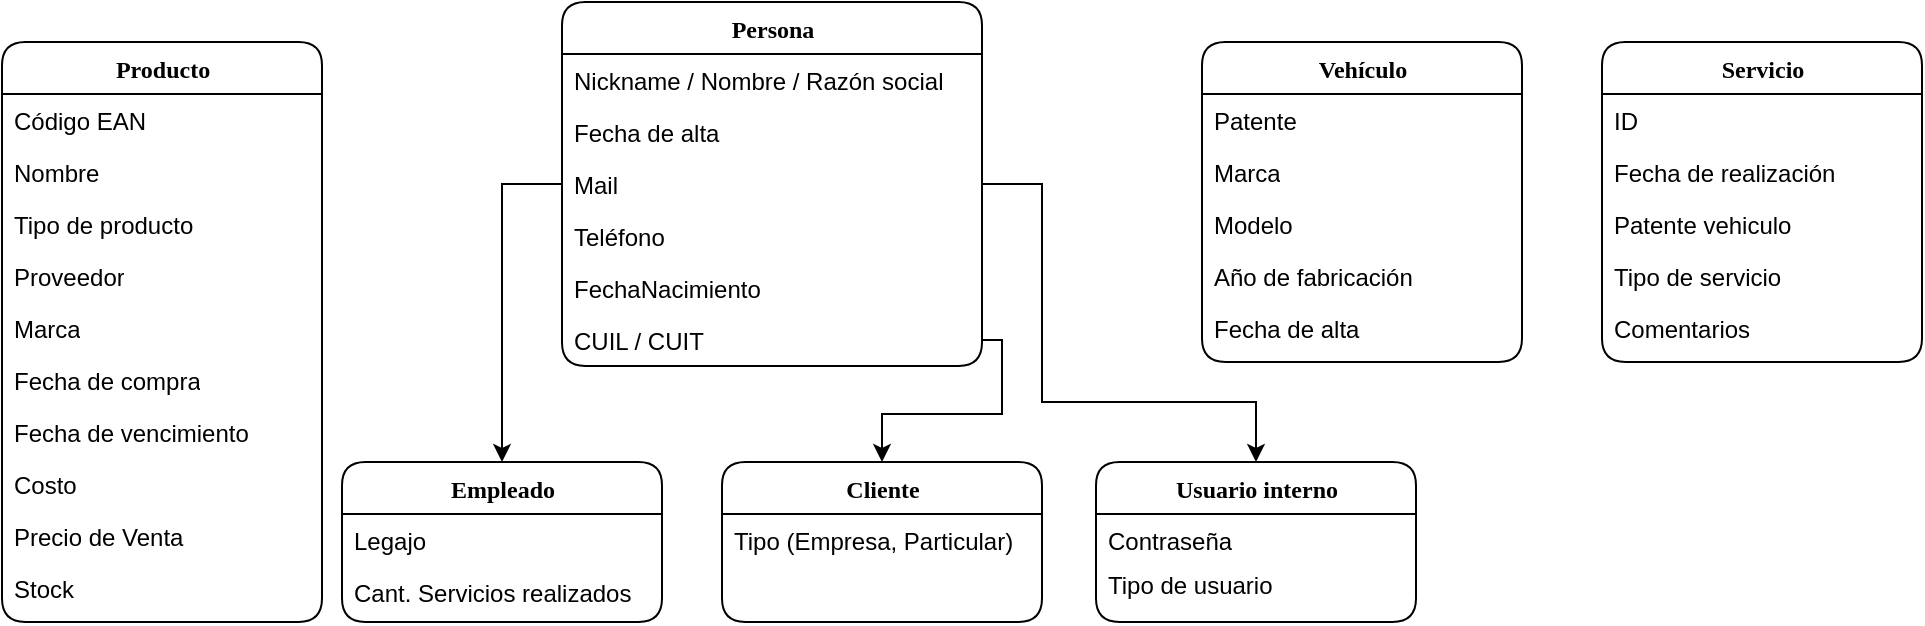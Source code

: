 <mxfile version="14.7.7" type="dropbox"><diagram name="Page-1" id="9f46799a-70d6-7492-0946-bef42562c5a5"><mxGraphModel dx="1314" dy="572" grid="1" gridSize="10" guides="1" tooltips="1" connect="1" arrows="1" fold="1" page="1" pageScale="1" pageWidth="1169" pageHeight="827" math="0" shadow="0"><root><mxCell id="0"/><mxCell id="1" parent="0"/><mxCell id="78961159f06e98e8-17" value="Producto" style="swimlane;html=1;fontStyle=1;align=center;verticalAlign=top;childLayout=stackLayout;horizontal=1;startSize=26;horizontalStack=0;resizeParent=1;resizeLast=0;collapsible=1;marginBottom=0;swimlaneFillColor=#ffffff;shadow=0;comic=0;labelBackgroundColor=none;strokeWidth=1;fillColor=none;fontFamily=Verdana;fontSize=12;rounded=1;" parent="1" vertex="1"><mxGeometry x="40" y="40" width="160" height="290" as="geometry"/></mxCell><mxCell id="78961159f06e98e8-21" value="Código EAN" style="text;html=1;strokeColor=none;fillColor=none;align=left;verticalAlign=top;spacingLeft=4;spacingRight=4;whiteSpace=wrap;overflow=hidden;rotatable=0;points=[[0,0.5],[1,0.5]];portConstraint=eastwest;rounded=1;" parent="78961159f06e98e8-17" vertex="1"><mxGeometry y="26" width="160" height="26" as="geometry"/></mxCell><mxCell id="78961159f06e98e8-23" value="Nombre" style="text;html=1;strokeColor=none;fillColor=none;align=left;verticalAlign=top;spacingLeft=4;spacingRight=4;whiteSpace=wrap;overflow=hidden;rotatable=0;points=[[0,0.5],[1,0.5]];portConstraint=eastwest;rounded=1;" parent="78961159f06e98e8-17" vertex="1"><mxGeometry y="52" width="160" height="26" as="geometry"/></mxCell><mxCell id="78961159f06e98e8-25" value="Tipo de producto" style="text;html=1;strokeColor=none;fillColor=none;align=left;verticalAlign=top;spacingLeft=4;spacingRight=4;whiteSpace=wrap;overflow=hidden;rotatable=0;points=[[0,0.5],[1,0.5]];portConstraint=eastwest;rounded=1;" parent="78961159f06e98e8-17" vertex="1"><mxGeometry y="78" width="160" height="26" as="geometry"/></mxCell><mxCell id="VarAhUTlhCRL2oBSpqEq-14" value="Proveedor" style="text;html=1;strokeColor=none;fillColor=none;align=left;verticalAlign=top;spacingLeft=4;spacingRight=4;whiteSpace=wrap;overflow=hidden;rotatable=0;points=[[0,0.5],[1,0.5]];portConstraint=eastwest;rounded=1;" vertex="1" parent="78961159f06e98e8-17"><mxGeometry y="104" width="160" height="26" as="geometry"/></mxCell><mxCell id="78961159f06e98e8-26" value="Marca" style="text;html=1;strokeColor=none;fillColor=none;align=left;verticalAlign=top;spacingLeft=4;spacingRight=4;whiteSpace=wrap;overflow=hidden;rotatable=0;points=[[0,0.5],[1,0.5]];portConstraint=eastwest;rounded=1;" parent="78961159f06e98e8-17" vertex="1"><mxGeometry y="130" width="160" height="26" as="geometry"/></mxCell><mxCell id="78961159f06e98e8-24" value="Fecha de compra" style="text;html=1;strokeColor=none;fillColor=none;align=left;verticalAlign=top;spacingLeft=4;spacingRight=4;whiteSpace=wrap;overflow=hidden;rotatable=0;points=[[0,0.5],[1,0.5]];portConstraint=eastwest;rounded=1;" parent="78961159f06e98e8-17" vertex="1"><mxGeometry y="156" width="160" height="26" as="geometry"/></mxCell><mxCell id="2sMzQQnAnmNAYOiVGivl-2" value="Fecha de vencimiento" style="text;html=1;strokeColor=none;fillColor=none;align=left;verticalAlign=top;spacingLeft=4;spacingRight=4;whiteSpace=wrap;overflow=hidden;rotatable=0;points=[[0,0.5],[1,0.5]];portConstraint=eastwest;rounded=1;" parent="78961159f06e98e8-17" vertex="1"><mxGeometry y="182" width="160" height="26" as="geometry"/></mxCell><mxCell id="VarAhUTlhCRL2oBSpqEq-16" value="Costo" style="text;html=1;strokeColor=none;fillColor=none;align=left;verticalAlign=top;spacingLeft=4;spacingRight=4;whiteSpace=wrap;overflow=hidden;rotatable=0;points=[[0,0.5],[1,0.5]];portConstraint=eastwest;rounded=1;" vertex="1" parent="78961159f06e98e8-17"><mxGeometry y="208" width="160" height="26" as="geometry"/></mxCell><mxCell id="VarAhUTlhCRL2oBSpqEq-15" value="&lt;div&gt;Precio de Venta&lt;/div&gt;" style="text;html=1;strokeColor=none;fillColor=none;align=left;verticalAlign=top;spacingLeft=4;spacingRight=4;whiteSpace=wrap;overflow=hidden;rotatable=0;points=[[0,0.5],[1,0.5]];portConstraint=eastwest;rounded=1;" vertex="1" parent="78961159f06e98e8-17"><mxGeometry y="234" width="160" height="26" as="geometry"/></mxCell><mxCell id="VarAhUTlhCRL2oBSpqEq-17" value="Stock" style="text;html=1;strokeColor=none;fillColor=none;align=left;verticalAlign=top;spacingLeft=4;spacingRight=4;whiteSpace=wrap;overflow=hidden;rotatable=0;points=[[0,0.5],[1,0.5]];portConstraint=eastwest;rounded=1;" vertex="1" parent="78961159f06e98e8-17"><mxGeometry y="260" width="160" height="26" as="geometry"/></mxCell><mxCell id="78961159f06e98e8-43" value="Vehículo" style="swimlane;html=1;fontStyle=1;align=center;verticalAlign=top;childLayout=stackLayout;horizontal=1;startSize=26;horizontalStack=0;resizeParent=1;resizeLast=0;collapsible=1;marginBottom=0;swimlaneFillColor=#ffffff;shadow=0;comic=0;labelBackgroundColor=none;strokeWidth=1;fillColor=none;fontFamily=Verdana;fontSize=12;rounded=1;" parent="1" vertex="1"><mxGeometry x="640" y="40" width="160" height="160" as="geometry"/></mxCell><mxCell id="78961159f06e98e8-44" value="Patente" style="text;html=1;strokeColor=none;fillColor=none;align=left;verticalAlign=top;spacingLeft=4;spacingRight=4;whiteSpace=wrap;overflow=hidden;rotatable=0;points=[[0,0.5],[1,0.5]];portConstraint=eastwest;rounded=1;" parent="78961159f06e98e8-43" vertex="1"><mxGeometry y="26" width="160" height="26" as="geometry"/></mxCell><mxCell id="78961159f06e98e8-45" value="Marca" style="text;html=1;strokeColor=none;fillColor=none;align=left;verticalAlign=top;spacingLeft=4;spacingRight=4;whiteSpace=wrap;overflow=hidden;rotatable=0;points=[[0,0.5],[1,0.5]];portConstraint=eastwest;rounded=1;" parent="78961159f06e98e8-43" vertex="1"><mxGeometry y="52" width="160" height="26" as="geometry"/></mxCell><mxCell id="78961159f06e98e8-49" value="Modelo" style="text;html=1;strokeColor=none;fillColor=none;align=left;verticalAlign=top;spacingLeft=4;spacingRight=4;whiteSpace=wrap;overflow=hidden;rotatable=0;points=[[0,0.5],[1,0.5]];portConstraint=eastwest;rounded=1;" parent="78961159f06e98e8-43" vertex="1"><mxGeometry y="78" width="160" height="26" as="geometry"/></mxCell><mxCell id="78961159f06e98e8-50" value="Año de fabricación" style="text;html=1;strokeColor=none;fillColor=none;align=left;verticalAlign=top;spacingLeft=4;spacingRight=4;whiteSpace=wrap;overflow=hidden;rotatable=0;points=[[0,0.5],[1,0.5]];portConstraint=eastwest;rounded=1;" parent="78961159f06e98e8-43" vertex="1"><mxGeometry y="104" width="160" height="26" as="geometry"/></mxCell><mxCell id="2sMzQQnAnmNAYOiVGivl-14" value="Fecha de alta" style="text;html=1;strokeColor=none;fillColor=none;align=left;verticalAlign=top;spacingLeft=4;spacingRight=4;whiteSpace=wrap;overflow=hidden;rotatable=0;points=[[0,0.5],[1,0.5]];portConstraint=eastwest;rounded=1;" parent="78961159f06e98e8-43" vertex="1"><mxGeometry y="130" width="160" height="26" as="geometry"/></mxCell><mxCell id="78961159f06e98e8-56" value="Usuario interno" style="swimlane;html=1;fontStyle=1;align=center;verticalAlign=top;childLayout=stackLayout;horizontal=1;startSize=26;horizontalStack=0;resizeParent=1;resizeLast=0;collapsible=1;marginBottom=0;swimlaneFillColor=#ffffff;shadow=0;comic=0;labelBackgroundColor=none;strokeWidth=1;fillColor=none;fontFamily=Verdana;fontSize=12;rounded=1;" parent="1" vertex="1"><mxGeometry x="587" y="250" width="160" height="80" as="geometry"/></mxCell><mxCell id="78961159f06e98e8-57" value="Contraseña" style="text;html=1;strokeColor=none;fillColor=none;align=left;verticalAlign=top;spacingLeft=4;spacingRight=4;whiteSpace=wrap;overflow=hidden;rotatable=0;points=[[0,0.5],[1,0.5]];portConstraint=eastwest;rounded=1;" parent="78961159f06e98e8-56" vertex="1"><mxGeometry y="26" width="160" height="22" as="geometry"/></mxCell><mxCell id="VarAhUTlhCRL2oBSpqEq-4" value="Tipo de usuario" style="text;html=1;strokeColor=none;fillColor=none;align=left;verticalAlign=top;spacingLeft=4;spacingRight=4;whiteSpace=wrap;overflow=hidden;rotatable=0;points=[[0,0.5],[1,0.5]];portConstraint=eastwest;rounded=1;" vertex="1" parent="78961159f06e98e8-56"><mxGeometry y="48" width="160" height="22" as="geometry"/></mxCell><mxCell id="78961159f06e98e8-69" value="Servicio" style="swimlane;html=1;fontStyle=1;align=center;verticalAlign=top;childLayout=stackLayout;horizontal=1;startSize=26;horizontalStack=0;resizeParent=1;resizeLast=0;collapsible=1;marginBottom=0;swimlaneFillColor=#ffffff;shadow=0;comic=0;labelBackgroundColor=none;strokeWidth=1;fillColor=none;fontFamily=Verdana;fontSize=12;rounded=1;" parent="1" vertex="1"><mxGeometry x="840" y="40" width="160" height="160" as="geometry"/></mxCell><mxCell id="78961159f06e98e8-70" value="ID" style="text;html=1;strokeColor=none;fillColor=none;align=left;verticalAlign=top;spacingLeft=4;spacingRight=4;whiteSpace=wrap;overflow=hidden;rotatable=0;points=[[0,0.5],[1,0.5]];portConstraint=eastwest;rounded=1;" parent="78961159f06e98e8-69" vertex="1"><mxGeometry y="26" width="160" height="26" as="geometry"/></mxCell><mxCell id="78961159f06e98e8-71" value="Fecha de realización" style="text;html=1;strokeColor=none;fillColor=none;align=left;verticalAlign=top;spacingLeft=4;spacingRight=4;whiteSpace=wrap;overflow=hidden;rotatable=0;points=[[0,0.5],[1,0.5]];portConstraint=eastwest;rounded=1;" parent="78961159f06e98e8-69" vertex="1"><mxGeometry y="52" width="160" height="26" as="geometry"/></mxCell><mxCell id="78961159f06e98e8-72" value="Patente vehiculo" style="text;html=1;strokeColor=none;fillColor=none;align=left;verticalAlign=top;spacingLeft=4;spacingRight=4;whiteSpace=wrap;overflow=hidden;rotatable=0;points=[[0,0.5],[1,0.5]];portConstraint=eastwest;rounded=1;" parent="78961159f06e98e8-69" vertex="1"><mxGeometry y="78" width="160" height="26" as="geometry"/></mxCell><mxCell id="78961159f06e98e8-74" value="Tipo de servicio" style="text;html=1;strokeColor=none;fillColor=none;align=left;verticalAlign=top;spacingLeft=4;spacingRight=4;whiteSpace=wrap;overflow=hidden;rotatable=0;points=[[0,0.5],[1,0.5]];portConstraint=eastwest;rounded=1;" parent="78961159f06e98e8-69" vertex="1"><mxGeometry y="104" width="160" height="26" as="geometry"/></mxCell><mxCell id="78961159f06e98e8-75" value="Comentarios" style="text;html=1;strokeColor=none;fillColor=none;align=left;verticalAlign=top;spacingLeft=4;spacingRight=4;whiteSpace=wrap;overflow=hidden;rotatable=0;points=[[0,0.5],[1,0.5]];portConstraint=eastwest;rounded=1;" parent="78961159f06e98e8-69" vertex="1"><mxGeometry y="130" width="160" height="26" as="geometry"/></mxCell><mxCell id="2sMzQQnAnmNAYOiVGivl-3" value="Persona" style="swimlane;html=1;fontStyle=1;align=center;verticalAlign=top;childLayout=stackLayout;horizontal=1;startSize=26;horizontalStack=0;resizeParent=1;resizeLast=0;collapsible=1;marginBottom=0;swimlaneFillColor=#ffffff;shadow=0;comic=0;labelBackgroundColor=none;strokeWidth=1;fillColor=none;fontFamily=Verdana;fontSize=12;rounded=1;" parent="1" vertex="1"><mxGeometry x="320" y="20" width="210" height="182" as="geometry"><mxRectangle x="340" y="40" width="90" height="26" as="alternateBounds"/></mxGeometry></mxCell><mxCell id="2sMzQQnAnmNAYOiVGivl-4" value="Nickname / Nombre / Razón social" style="text;html=1;strokeColor=none;fillColor=none;align=left;verticalAlign=top;spacingLeft=4;spacingRight=4;whiteSpace=wrap;overflow=hidden;rotatable=0;points=[[0,0.5],[1,0.5]];portConstraint=eastwest;rounded=1;" parent="2sMzQQnAnmNAYOiVGivl-3" vertex="1"><mxGeometry y="26" width="210" height="26" as="geometry"/></mxCell><mxCell id="78961159f06e98e8-33" value="Fecha de alta" style="text;html=1;strokeColor=none;fillColor=none;align=left;verticalAlign=top;spacingLeft=4;spacingRight=4;whiteSpace=wrap;overflow=hidden;rotatable=0;points=[[0,0.5],[1,0.5]];portConstraint=eastwest;rounded=1;" parent="2sMzQQnAnmNAYOiVGivl-3" vertex="1"><mxGeometry y="52" width="210" height="26" as="geometry"/></mxCell><mxCell id="2sMzQQnAnmNAYOiVGivl-6" value="Mail" style="text;html=1;strokeColor=none;fillColor=none;align=left;verticalAlign=top;spacingLeft=4;spacingRight=4;whiteSpace=wrap;overflow=hidden;rotatable=0;points=[[0,0.5],[1,0.5]];portConstraint=eastwest;rounded=1;" parent="2sMzQQnAnmNAYOiVGivl-3" vertex="1"><mxGeometry y="78" width="210" height="26" as="geometry"/></mxCell><mxCell id="j7waHXMdBqf7qWS73Ud1-1" value="Teléfono" style="text;html=1;strokeColor=none;fillColor=none;align=left;verticalAlign=top;spacingLeft=4;spacingRight=4;whiteSpace=wrap;overflow=hidden;rotatable=0;points=[[0,0.5],[1,0.5]];portConstraint=eastwest;rounded=1;" parent="2sMzQQnAnmNAYOiVGivl-3" vertex="1"><mxGeometry y="104" width="210" height="26" as="geometry"/></mxCell><mxCell id="2sMzQQnAnmNAYOiVGivl-23" value="FechaNacimiento" style="text;html=1;strokeColor=none;fillColor=none;align=left;verticalAlign=top;spacingLeft=4;spacingRight=4;whiteSpace=wrap;overflow=hidden;rotatable=0;points=[[0,0.5],[1,0.5]];portConstraint=eastwest;rounded=1;" parent="2sMzQQnAnmNAYOiVGivl-3" vertex="1"><mxGeometry y="130" width="210" height="26" as="geometry"/></mxCell><mxCell id="2sMzQQnAnmNAYOiVGivl-24" value="CUIL / CUIT" style="text;html=1;strokeColor=none;fillColor=none;align=left;verticalAlign=top;spacingLeft=4;spacingRight=4;whiteSpace=wrap;overflow=hidden;rotatable=0;points=[[0,0.5],[1,0.5]];portConstraint=eastwest;rounded=1;" parent="2sMzQQnAnmNAYOiVGivl-3" vertex="1"><mxGeometry y="156" width="210" height="26" as="geometry"/></mxCell><mxCell id="2sMzQQnAnmNAYOiVGivl-18" value="Empleado" style="swimlane;html=1;fontStyle=1;align=center;verticalAlign=top;childLayout=stackLayout;horizontal=1;startSize=26;horizontalStack=0;resizeParent=1;resizeLast=0;collapsible=1;marginBottom=0;swimlaneFillColor=#ffffff;shadow=0;comic=0;labelBackgroundColor=none;strokeWidth=1;fillColor=none;fontFamily=Verdana;fontSize=12;rounded=1;" parent="1" vertex="1"><mxGeometry x="210" y="250" width="160" height="80" as="geometry"/></mxCell><mxCell id="2sMzQQnAnmNAYOiVGivl-29" value="&lt;div&gt;Legajo&lt;/div&gt;" style="text;html=1;strokeColor=none;fillColor=none;align=left;verticalAlign=top;spacingLeft=4;spacingRight=4;whiteSpace=wrap;overflow=hidden;rotatable=0;points=[[0,0.5],[1,0.5]];portConstraint=eastwest;rounded=1;" parent="2sMzQQnAnmNAYOiVGivl-18" vertex="1"><mxGeometry y="26" width="160" height="26" as="geometry"/></mxCell><mxCell id="2sMzQQnAnmNAYOiVGivl-30" value="Cant. Servicios realizados" style="text;html=1;strokeColor=none;fillColor=none;align=left;verticalAlign=top;spacingLeft=4;spacingRight=4;whiteSpace=wrap;overflow=hidden;rotatable=0;points=[[0,0.5],[1,0.5]];portConstraint=eastwest;rounded=1;" parent="2sMzQQnAnmNAYOiVGivl-18" vertex="1"><mxGeometry y="52" width="160" height="26" as="geometry"/></mxCell><mxCell id="VarAhUTlhCRL2oBSpqEq-1" style="edgeStyle=orthogonalEdgeStyle;rounded=0;orthogonalLoop=1;jettySize=auto;html=1;exitX=1;exitY=0.5;exitDx=0;exitDy=0;entryX=0.5;entryY=0;entryDx=0;entryDy=0;" edge="1" parent="1" source="2sMzQQnAnmNAYOiVGivl-6" target="78961159f06e98e8-56"><mxGeometry relative="1" as="geometry"><Array as="points"><mxPoint x="560" y="111"/><mxPoint x="560" y="220"/><mxPoint x="667" y="220"/></Array></mxGeometry></mxCell><mxCell id="VarAhUTlhCRL2oBSpqEq-2" style="edgeStyle=orthogonalEdgeStyle;rounded=0;orthogonalLoop=1;jettySize=auto;html=1;exitX=0;exitY=0.5;exitDx=0;exitDy=0;" edge="1" parent="1" source="2sMzQQnAnmNAYOiVGivl-6" target="2sMzQQnAnmNAYOiVGivl-18"><mxGeometry relative="1" as="geometry"/></mxCell><mxCell id="VarAhUTlhCRL2oBSpqEq-5" value="Cliente" style="swimlane;html=1;fontStyle=1;align=center;verticalAlign=top;childLayout=stackLayout;horizontal=1;startSize=26;horizontalStack=0;resizeParent=1;resizeLast=0;collapsible=1;marginBottom=0;swimlaneFillColor=#ffffff;shadow=0;comic=0;labelBackgroundColor=none;strokeWidth=1;fillColor=none;fontFamily=Verdana;fontSize=12;rounded=1;" vertex="1" parent="1"><mxGeometry x="400" y="250" width="160" height="80" as="geometry"/></mxCell><mxCell id="VarAhUTlhCRL2oBSpqEq-13" value="Tipo (Empresa, Particular)" style="text;html=1;strokeColor=none;fillColor=none;align=left;verticalAlign=top;spacingLeft=4;spacingRight=4;whiteSpace=wrap;overflow=hidden;rotatable=0;points=[[0,0.5],[1,0.5]];portConstraint=eastwest;rounded=1;" vertex="1" parent="VarAhUTlhCRL2oBSpqEq-5"><mxGeometry y="26" width="160" height="22" as="geometry"/></mxCell><mxCell id="VarAhUTlhCRL2oBSpqEq-12" style="edgeStyle=orthogonalEdgeStyle;rounded=0;orthogonalLoop=1;jettySize=auto;html=1;exitX=1;exitY=0.5;exitDx=0;exitDy=0;entryX=0.5;entryY=0;entryDx=0;entryDy=0;" edge="1" parent="1" source="2sMzQQnAnmNAYOiVGivl-24" target="VarAhUTlhCRL2oBSpqEq-5"><mxGeometry relative="1" as="geometry"><Array as="points"><mxPoint x="540" y="189"/><mxPoint x="540" y="226"/><mxPoint x="480" y="226"/></Array></mxGeometry></mxCell></root></mxGraphModel></diagram></mxfile>